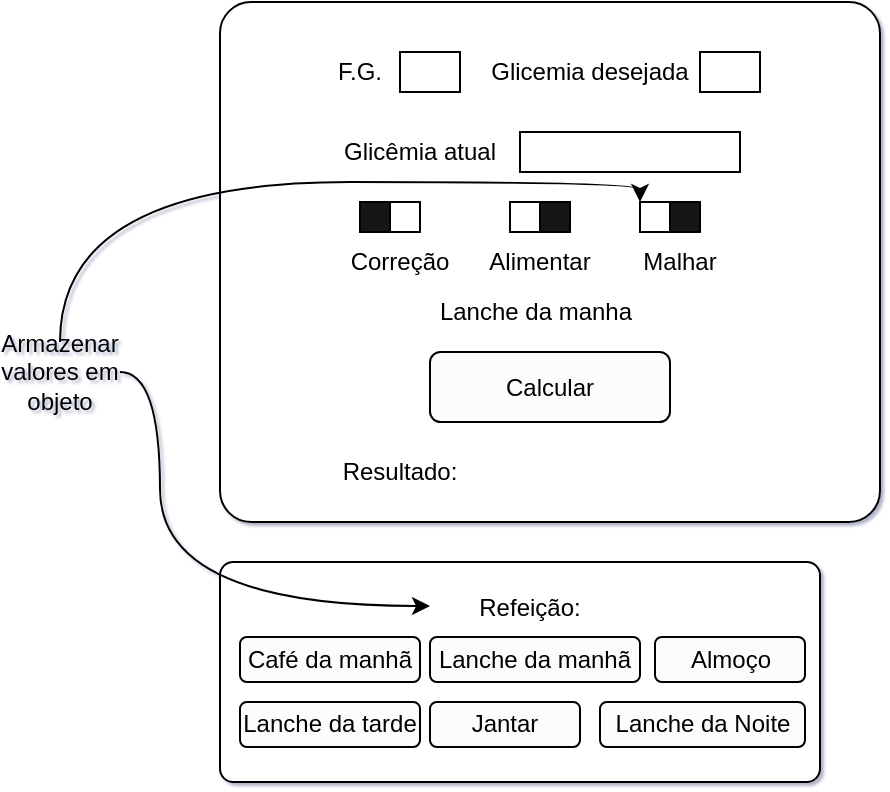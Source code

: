 <mxfile version="20.2.3" type="device"><diagram id="lJfA4VDEGTfVJaGrH42S" name="Página-1"><mxGraphModel dx="562" dy="408" grid="1" gridSize="10" guides="1" tooltips="1" connect="1" arrows="1" fold="1" page="1" pageScale="1" pageWidth="1654" pageHeight="1169" math="0" shadow="1"><root><mxCell id="0"/><mxCell id="1" parent="0"/><mxCell id="NiIHFg5ABnC2rXZnsEiX-1" value="" style="rounded=1;whiteSpace=wrap;html=1;arcSize=6;" vertex="1" parent="1"><mxGeometry x="290" y="190" width="330" height="260" as="geometry"/></mxCell><mxCell id="NiIHFg5ABnC2rXZnsEiX-5" value="Resultado:" style="text;html=1;strokeColor=none;fillColor=none;align=center;verticalAlign=middle;whiteSpace=wrap;rounded=0;" vertex="1" parent="1"><mxGeometry x="330" y="410" width="100" height="30" as="geometry"/></mxCell><mxCell id="NiIHFg5ABnC2rXZnsEiX-9" value="Correção" style="text;html=1;strokeColor=none;fillColor=none;align=center;verticalAlign=middle;whiteSpace=wrap;rounded=0;" vertex="1" parent="1"><mxGeometry x="350" y="305" width="60" height="30" as="geometry"/></mxCell><mxCell id="NiIHFg5ABnC2rXZnsEiX-10" value="" style="group" vertex="1" connectable="0" parent="1"><mxGeometry x="360" y="290" width="30" height="15" as="geometry"/></mxCell><mxCell id="NiIHFg5ABnC2rXZnsEiX-7" value="" style="rounded=0;whiteSpace=wrap;html=1;" vertex="1" parent="NiIHFg5ABnC2rXZnsEiX-10"><mxGeometry width="30" height="15" as="geometry"/></mxCell><mxCell id="NiIHFg5ABnC2rXZnsEiX-8" value="" style="rounded=0;whiteSpace=wrap;html=1;fillColor=#171717;" vertex="1" parent="NiIHFg5ABnC2rXZnsEiX-10"><mxGeometry width="15" height="15" as="geometry"/></mxCell><mxCell id="NiIHFg5ABnC2rXZnsEiX-11" value="Alimentar" style="text;html=1;strokeColor=none;fillColor=none;align=center;verticalAlign=middle;whiteSpace=wrap;rounded=0;" vertex="1" parent="1"><mxGeometry x="420" y="305" width="60" height="30" as="geometry"/></mxCell><mxCell id="NiIHFg5ABnC2rXZnsEiX-12" value="" style="group" vertex="1" connectable="0" parent="1"><mxGeometry x="435" y="290" width="120" height="15" as="geometry"/></mxCell><mxCell id="NiIHFg5ABnC2rXZnsEiX-13" value="" style="rounded=0;whiteSpace=wrap;html=1;" vertex="1" parent="NiIHFg5ABnC2rXZnsEiX-12"><mxGeometry width="30" height="15" as="geometry"/></mxCell><mxCell id="NiIHFg5ABnC2rXZnsEiX-14" value="" style="rounded=0;whiteSpace=wrap;html=1;fillColor=#171717;" vertex="1" parent="NiIHFg5ABnC2rXZnsEiX-12"><mxGeometry x="15" width="15" height="15" as="geometry"/></mxCell><mxCell id="NiIHFg5ABnC2rXZnsEiX-15" value="Malhar" style="text;html=1;strokeColor=none;fillColor=none;align=center;verticalAlign=middle;whiteSpace=wrap;rounded=0;" vertex="1" parent="1"><mxGeometry x="490" y="305" width="60" height="30" as="geometry"/></mxCell><mxCell id="NiIHFg5ABnC2rXZnsEiX-16" value="" style="group" vertex="1" connectable="0" parent="1"><mxGeometry x="500" y="290" width="30" height="15" as="geometry"/></mxCell><mxCell id="NiIHFg5ABnC2rXZnsEiX-17" value="" style="rounded=0;whiteSpace=wrap;html=1;" vertex="1" parent="NiIHFg5ABnC2rXZnsEiX-16"><mxGeometry width="30" height="15" as="geometry"/></mxCell><mxCell id="NiIHFg5ABnC2rXZnsEiX-18" value="" style="rounded=0;whiteSpace=wrap;html=1;fillColor=#171717;" vertex="1" parent="NiIHFg5ABnC2rXZnsEiX-16"><mxGeometry x="15" width="15" height="15" as="geometry"/></mxCell><mxCell id="NiIHFg5ABnC2rXZnsEiX-4" value="Glicêmia atual" style="text;html=1;strokeColor=none;fillColor=none;align=center;verticalAlign=middle;whiteSpace=wrap;rounded=0;" vertex="1" parent="1"><mxGeometry x="340" y="250" width="100" height="30" as="geometry"/></mxCell><mxCell id="NiIHFg5ABnC2rXZnsEiX-3" value="" style="rounded=0;whiteSpace=wrap;html=1;" vertex="1" parent="1"><mxGeometry x="440" y="255" width="110" height="20" as="geometry"/></mxCell><mxCell id="NiIHFg5ABnC2rXZnsEiX-19" value="F.G." style="text;html=1;strokeColor=none;fillColor=none;align=center;verticalAlign=middle;whiteSpace=wrap;rounded=0;" vertex="1" parent="1"><mxGeometry x="340" y="210" width="40" height="30" as="geometry"/></mxCell><mxCell id="NiIHFg5ABnC2rXZnsEiX-20" value="" style="rounded=0;whiteSpace=wrap;html=1;" vertex="1" parent="1"><mxGeometry x="380" y="215" width="30" height="20" as="geometry"/></mxCell><mxCell id="NiIHFg5ABnC2rXZnsEiX-21" value="Glicemia desejada" style="text;html=1;strokeColor=none;fillColor=none;align=center;verticalAlign=middle;whiteSpace=wrap;rounded=0;" vertex="1" parent="1"><mxGeometry x="420" y="210" width="110" height="30" as="geometry"/></mxCell><mxCell id="NiIHFg5ABnC2rXZnsEiX-22" value="" style="rounded=0;whiteSpace=wrap;html=1;" vertex="1" parent="1"><mxGeometry x="530" y="215" width="30" height="20" as="geometry"/></mxCell><mxCell id="NiIHFg5ABnC2rXZnsEiX-23" value="Calcular" style="rounded=1;whiteSpace=wrap;html=1;fillColor=#FCFCFC;" vertex="1" parent="1"><mxGeometry x="395" y="365" width="120" height="35" as="geometry"/></mxCell><mxCell id="NiIHFg5ABnC2rXZnsEiX-24" value="" style="rounded=1;whiteSpace=wrap;html=1;arcSize=6;" vertex="1" parent="1"><mxGeometry x="290" y="470" width="300" height="110" as="geometry"/></mxCell><mxCell id="NiIHFg5ABnC2rXZnsEiX-25" value="Refeição:" style="text;html=1;strokeColor=none;fillColor=none;align=center;verticalAlign=middle;whiteSpace=wrap;rounded=0;" vertex="1" parent="1"><mxGeometry x="395" y="477.5" width="100" height="30" as="geometry"/></mxCell><mxCell id="NiIHFg5ABnC2rXZnsEiX-26" value="Café da manhã" style="rounded=1;whiteSpace=wrap;html=1;fillColor=#FCFCFC;" vertex="1" parent="1"><mxGeometry x="300" y="507.5" width="90" height="22.5" as="geometry"/></mxCell><mxCell id="NiIHFg5ABnC2rXZnsEiX-27" value="Lanche da manhã" style="rounded=1;whiteSpace=wrap;html=1;fillColor=#FCFCFC;" vertex="1" parent="1"><mxGeometry x="395" y="507.5" width="105" height="22.5" as="geometry"/></mxCell><mxCell id="NiIHFg5ABnC2rXZnsEiX-28" value="Almoço" style="rounded=1;whiteSpace=wrap;html=1;fillColor=#FCFCFC;" vertex="1" parent="1"><mxGeometry x="507.5" y="507.5" width="75" height="22.5" as="geometry"/></mxCell><mxCell id="NiIHFg5ABnC2rXZnsEiX-29" value="Lanche da tarde" style="rounded=1;whiteSpace=wrap;html=1;fillColor=#FCFCFC;" vertex="1" parent="1"><mxGeometry x="300" y="540" width="90" height="22.5" as="geometry"/></mxCell><mxCell id="NiIHFg5ABnC2rXZnsEiX-30" value="Jantar" style="rounded=1;whiteSpace=wrap;html=1;fillColor=#FCFCFC;" vertex="1" parent="1"><mxGeometry x="395" y="540" width="75" height="22.5" as="geometry"/></mxCell><mxCell id="NiIHFg5ABnC2rXZnsEiX-31" value="Lanche da Noite" style="rounded=1;whiteSpace=wrap;html=1;fillColor=#FCFCFC;" vertex="1" parent="1"><mxGeometry x="480" y="540" width="102.5" height="22.5" as="geometry"/></mxCell><mxCell id="NiIHFg5ABnC2rXZnsEiX-32" value="Lanche da manha" style="text;html=1;strokeColor=none;fillColor=none;align=center;verticalAlign=middle;whiteSpace=wrap;rounded=0;" vertex="1" parent="1"><mxGeometry x="387.5" y="330" width="120" height="30" as="geometry"/></mxCell><mxCell id="NiIHFg5ABnC2rXZnsEiX-34" style="edgeStyle=orthogonalEdgeStyle;orthogonalLoop=1;jettySize=auto;html=1;curved=1;" edge="1" parent="1" source="NiIHFg5ABnC2rXZnsEiX-33" target="NiIHFg5ABnC2rXZnsEiX-25"><mxGeometry relative="1" as="geometry"><Array as="points"><mxPoint x="260" y="375"/><mxPoint x="260" y="492"/></Array></mxGeometry></mxCell><mxCell id="NiIHFg5ABnC2rXZnsEiX-35" style="edgeStyle=orthogonalEdgeStyle;curved=1;orthogonalLoop=1;jettySize=auto;html=1;" edge="1" parent="1" source="NiIHFg5ABnC2rXZnsEiX-33"><mxGeometry relative="1" as="geometry"><mxPoint x="500" y="290" as="targetPoint"/><Array as="points"><mxPoint x="210" y="280"/><mxPoint x="500" y="280"/></Array></mxGeometry></mxCell><mxCell id="NiIHFg5ABnC2rXZnsEiX-33" value="Armazenar valores em objeto" style="text;html=1;strokeColor=none;fillColor=none;align=center;verticalAlign=middle;whiteSpace=wrap;rounded=0;" vertex="1" parent="1"><mxGeometry x="180" y="360" width="60" height="30" as="geometry"/></mxCell></root></mxGraphModel></diagram></mxfile>